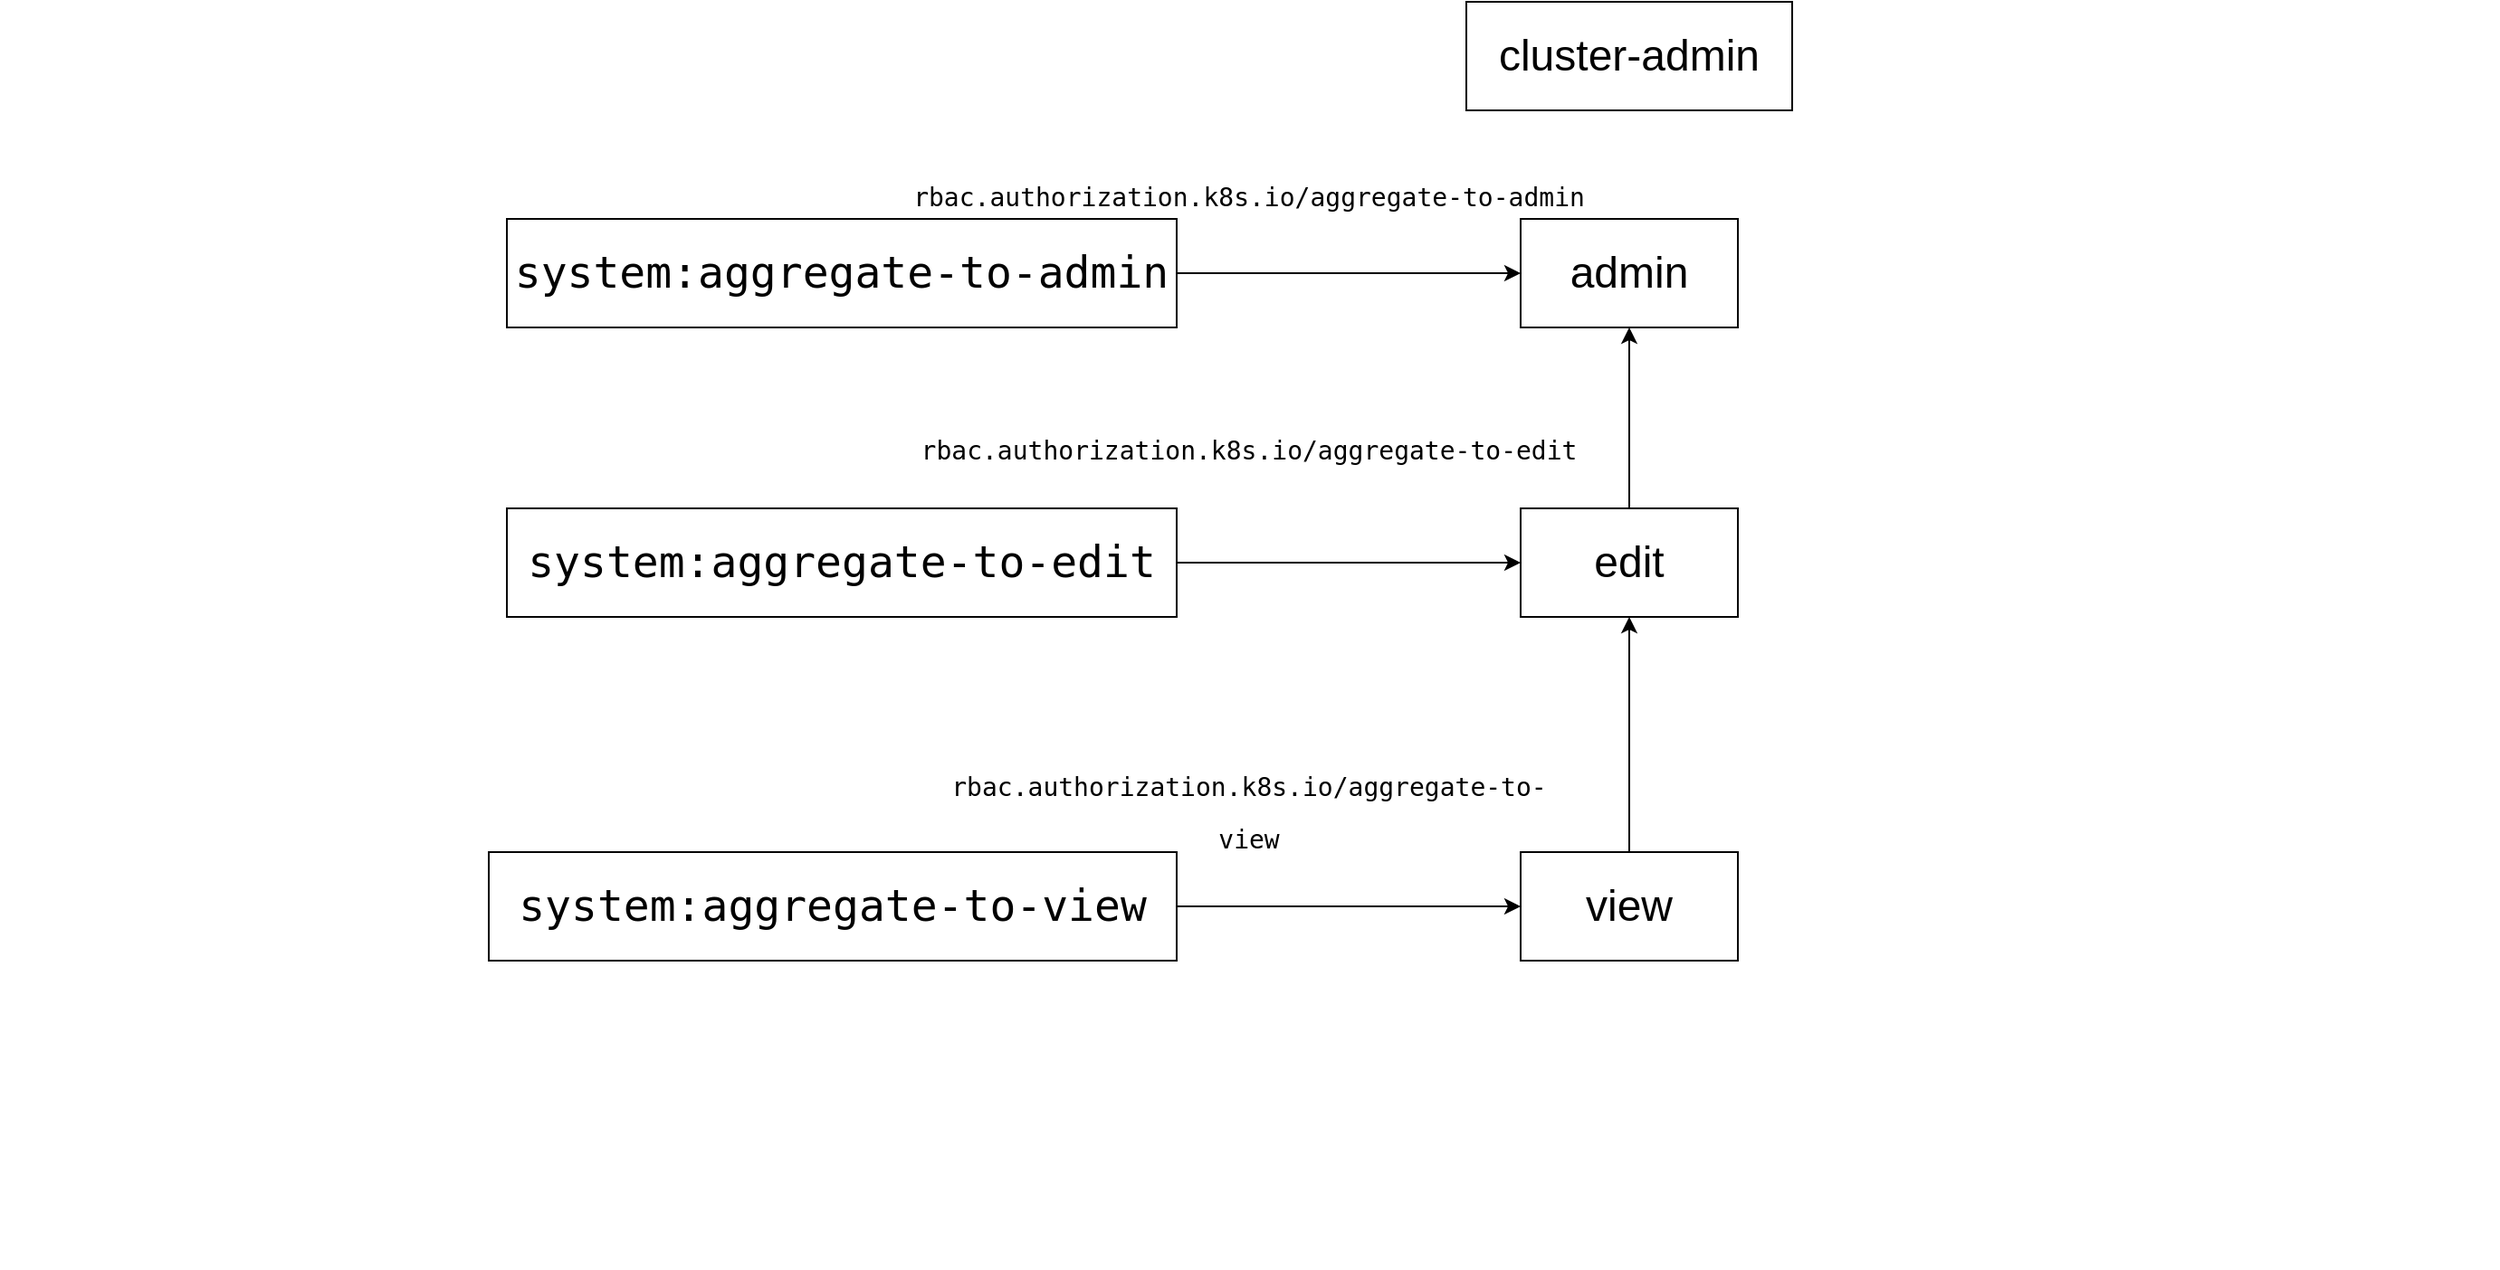 <mxfile version="17.4.2" type="device"><diagram id="andRwtYV5xxB_tc-p50H" name="Страница 1"><mxGraphModel dx="1929" dy="2008" grid="1" gridSize="10" guides="1" tooltips="1" connect="1" arrows="1" fold="1" page="1" pageScale="1" pageWidth="827" pageHeight="1169" math="0" shadow="0"><root><mxCell id="0"/><mxCell id="1" parent="0"/><mxCell id="qvKpsMM6d-gJlqsplCvk-1" value="&lt;font style=&quot;font-size: 24px&quot;&gt;admin&lt;/font&gt;" style="rounded=0;whiteSpace=wrap;html=1;" parent="1" vertex="1"><mxGeometry x="30" y="100" width="120" height="60" as="geometry"/></mxCell><mxCell id="qvKpsMM6d-gJlqsplCvk-2" value="&lt;font style=&quot;font-size: 24px&quot;&gt;edit&lt;/font&gt;" style="rounded=0;whiteSpace=wrap;html=1;" parent="1" vertex="1"><mxGeometry x="30" y="260" width="120" height="60" as="geometry"/></mxCell><mxCell id="qvKpsMM6d-gJlqsplCvk-3" value="&lt;span style=&quot;font-family: monospace&quot;&gt;&lt;span style=&quot;background-color: rgb(255 , 255 , 255)&quot;&gt;&lt;font style=&quot;font-size: 24px&quot;&gt;system:aggregate-to-admin&lt;/font&gt;&lt;/span&gt;&lt;br&gt;&lt;/span&gt;" style="rounded=0;whiteSpace=wrap;html=1;" parent="1" vertex="1"><mxGeometry x="-530" y="100" width="370" height="60" as="geometry"/></mxCell><mxCell id="qvKpsMM6d-gJlqsplCvk-6" value="&lt;span style=&quot;font-family: monospace&quot;&gt;&lt;span style=&quot;background-color: rgb(255 , 255 , 255)&quot;&gt;&lt;font style=&quot;font-size: 24px&quot;&gt;system:aggregate-to-edit&lt;/font&gt;&lt;/span&gt;&lt;br&gt;&lt;/span&gt;" style="rounded=0;whiteSpace=wrap;html=1;" parent="1" vertex="1"><mxGeometry x="-530" y="260" width="370" height="60" as="geometry"/></mxCell><mxCell id="qvKpsMM6d-gJlqsplCvk-7" value="&lt;font style=&quot;font-size: 24px&quot;&gt;view&lt;/font&gt;" style="rounded=0;whiteSpace=wrap;html=1;" parent="1" vertex="1"><mxGeometry x="30" y="450" width="120" height="60" as="geometry"/></mxCell><mxCell id="qvKpsMM6d-gJlqsplCvk-8" value="&lt;span style=&quot;font-family: monospace&quot;&gt;&lt;br&gt;&lt;/span&gt;" style="text;whiteSpace=wrap;html=1;fontSize=24;" parent="1" vertex="1"><mxGeometry x="20" y="640" width="360" height="40" as="geometry"/></mxCell><mxCell id="qvKpsMM6d-gJlqsplCvk-11" value="&lt;span style=&quot;font-family: monospace ; font-size: 24px ; text-align: left ; background-color: rgb(255 , 255 , 255)&quot;&gt;system:aggregate-to-view&lt;/span&gt;&lt;span style=&quot;font-family: monospace&quot;&gt;&lt;br&gt;&lt;/span&gt;" style="rounded=0;whiteSpace=wrap;html=1;" parent="1" vertex="1"><mxGeometry x="-540" y="450" width="380" height="60" as="geometry"/></mxCell><mxCell id="qvKpsMM6d-gJlqsplCvk-13" value="&lt;span style=&quot;font-family: monospace&quot;&gt;&lt;span style=&quot;background-color: rgb(255 , 255 , 255)&quot;&gt;&lt;font style=&quot;font-size: 14px&quot;&gt;rbac.authorization.k8s.io/aggregate-to-edit&lt;/font&gt;&lt;/span&gt;&lt;br&gt;&lt;/span&gt;" style="text;html=1;strokeColor=none;fillColor=none;align=center;verticalAlign=middle;whiteSpace=wrap;rounded=0;fontSize=24;" parent="1" vertex="1"><mxGeometry x="-810" y="210" width="1380" height="30" as="geometry"/></mxCell><mxCell id="qvKpsMM6d-gJlqsplCvk-14" value="&lt;span style=&quot;font-family: monospace&quot;&gt;&lt;span style=&quot;background-color: rgb(255 , 255 , 255)&quot;&gt;&lt;font style=&quot;font-size: 14px&quot;&gt;rbac.authorization.k8s.io/aggregate-to-view&lt;/font&gt;&lt;/span&gt;&lt;br&gt;&lt;/span&gt;" style="text;html=1;strokeColor=none;fillColor=none;align=center;verticalAlign=middle;whiteSpace=wrap;rounded=0;fontSize=24;" parent="1" vertex="1"><mxGeometry x="-295" y="410" width="350" height="30" as="geometry"/></mxCell><mxCell id="qvKpsMM6d-gJlqsplCvk-15" value="&lt;span style=&quot;font-family: monospace&quot;&gt;&lt;span style=&quot;background-color: rgb(255 , 255 , 255)&quot;&gt;&lt;font style=&quot;font-size: 14px&quot;&gt;rbac.authorization.k8s.io/aggregate-to-admin&lt;/font&gt;&lt;/span&gt;&lt;br&gt;&lt;/span&gt;" style="text;html=1;strokeColor=none;fillColor=none;align=center;verticalAlign=middle;whiteSpace=wrap;rounded=0;fontSize=24;" parent="1" vertex="1"><mxGeometry x="-810" y="70" width="1380" height="30" as="geometry"/></mxCell><mxCell id="qvKpsMM6d-gJlqsplCvk-16" value="&lt;font style=&quot;font-size: 24px&quot;&gt;cluster-admin&lt;/font&gt;" style="rounded=0;whiteSpace=wrap;html=1;" parent="1" vertex="1"><mxGeometry y="-20" width="180" height="60" as="geometry"/></mxCell><mxCell id="y-RI48urrTiGBGcyaRWL-2" value="" style="endArrow=classic;html=1;rounded=0;exitX=1;exitY=0.5;exitDx=0;exitDy=0;entryX=0;entryY=0.5;entryDx=0;entryDy=0;" parent="1" source="qvKpsMM6d-gJlqsplCvk-3" target="qvKpsMM6d-gJlqsplCvk-1" edge="1"><mxGeometry width="50" height="50" relative="1" as="geometry"><mxPoint x="-40" y="260" as="sourcePoint"/><mxPoint x="10" y="210" as="targetPoint"/></mxGeometry></mxCell><mxCell id="y-RI48urrTiGBGcyaRWL-3" value="" style="endArrow=classic;html=1;rounded=0;exitX=1;exitY=0.5;exitDx=0;exitDy=0;entryX=0;entryY=0.5;entryDx=0;entryDy=0;" parent="1" source="qvKpsMM6d-gJlqsplCvk-6" target="qvKpsMM6d-gJlqsplCvk-2" edge="1"><mxGeometry width="50" height="50" relative="1" as="geometry"><mxPoint x="-40" y="260" as="sourcePoint"/><mxPoint x="10" y="210" as="targetPoint"/></mxGeometry></mxCell><mxCell id="y-RI48urrTiGBGcyaRWL-4" value="" style="endArrow=classic;html=1;rounded=0;entryX=0;entryY=0.5;entryDx=0;entryDy=0;exitX=1;exitY=0.5;exitDx=0;exitDy=0;" parent="1" source="qvKpsMM6d-gJlqsplCvk-11" target="qvKpsMM6d-gJlqsplCvk-7" edge="1"><mxGeometry width="50" height="50" relative="1" as="geometry"><mxPoint x="-30" y="340" as="sourcePoint"/><mxPoint x="20" y="290" as="targetPoint"/></mxGeometry></mxCell><mxCell id="bizMX7Pa63cyAyFo7y1t-1" value="" style="endArrow=classic;html=1;rounded=0;entryX=0.5;entryY=1;entryDx=0;entryDy=0;" edge="1" parent="1" source="qvKpsMM6d-gJlqsplCvk-2" target="qvKpsMM6d-gJlqsplCvk-1"><mxGeometry width="50" height="50" relative="1" as="geometry"><mxPoint x="10" y="280" as="sourcePoint"/><mxPoint x="60" y="230" as="targetPoint"/></mxGeometry></mxCell><mxCell id="bizMX7Pa63cyAyFo7y1t-2" value="" style="endArrow=classic;html=1;rounded=0;exitX=0.5;exitY=0;exitDx=0;exitDy=0;" edge="1" parent="1" source="qvKpsMM6d-gJlqsplCvk-7" target="qvKpsMM6d-gJlqsplCvk-2"><mxGeometry width="50" height="50" relative="1" as="geometry"><mxPoint x="10" y="280" as="sourcePoint"/><mxPoint x="60" y="230" as="targetPoint"/></mxGeometry></mxCell></root></mxGraphModel></diagram></mxfile>